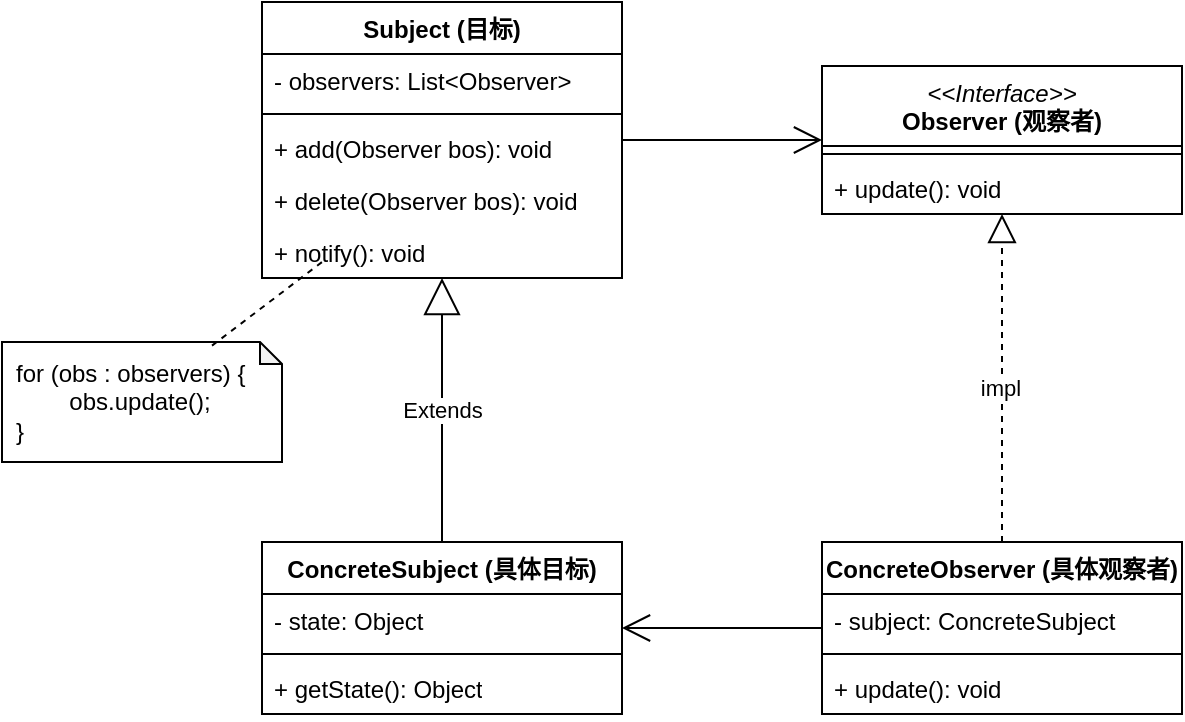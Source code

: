 <mxfile version="24.0.5" type="github">
  <diagram name="第 1 页" id="2BgWzdpls95ciU2XflqQ">
    <mxGraphModel dx="1554" dy="831" grid="1" gridSize="10" guides="1" tooltips="1" connect="1" arrows="1" fold="1" page="1" pageScale="1" pageWidth="827" pageHeight="1169" math="0" shadow="0">
      <root>
        <mxCell id="0" />
        <mxCell id="1" parent="0" />
        <mxCell id="061i2ZvZw6jcnUKHWj4o-1" value="Subject (目标)" style="swimlane;fontStyle=1;align=center;verticalAlign=top;childLayout=stackLayout;horizontal=1;startSize=26;horizontalStack=0;resizeParent=1;resizeParentMax=0;resizeLast=0;collapsible=1;marginBottom=0;whiteSpace=wrap;html=1;" parent="1" vertex="1">
          <mxGeometry x="160" y="140" width="180" height="138" as="geometry">
            <mxRectangle x="260" y="170" width="100" height="30" as="alternateBounds" />
          </mxGeometry>
        </mxCell>
        <mxCell id="061i2ZvZw6jcnUKHWj4o-14" value="- observers: List&amp;lt;Observer&amp;gt;" style="text;strokeColor=none;fillColor=none;align=left;verticalAlign=top;spacingLeft=4;spacingRight=4;overflow=hidden;rotatable=0;points=[[0,0.5],[1,0.5]];portConstraint=eastwest;whiteSpace=wrap;html=1;" parent="061i2ZvZw6jcnUKHWj4o-1" vertex="1">
          <mxGeometry y="26" width="180" height="26" as="geometry" />
        </mxCell>
        <mxCell id="061i2ZvZw6jcnUKHWj4o-3" value="" style="line;strokeWidth=1;fillColor=none;align=left;verticalAlign=middle;spacingTop=-1;spacingLeft=3;spacingRight=3;rotatable=0;labelPosition=right;points=[];portConstraint=eastwest;strokeColor=inherit;" parent="061i2ZvZw6jcnUKHWj4o-1" vertex="1">
          <mxGeometry y="52" width="180" height="8" as="geometry" />
        </mxCell>
        <mxCell id="061i2ZvZw6jcnUKHWj4o-7" value="+ add(Observer bos): void" style="text;strokeColor=none;fillColor=none;align=left;verticalAlign=top;spacingLeft=4;spacingRight=4;overflow=hidden;rotatable=0;points=[[0,0.5],[1,0.5]];portConstraint=eastwest;whiteSpace=wrap;html=1;" parent="061i2ZvZw6jcnUKHWj4o-1" vertex="1">
          <mxGeometry y="60" width="180" height="26" as="geometry" />
        </mxCell>
        <mxCell id="061i2ZvZw6jcnUKHWj4o-9" value="+ delete(Observer bos): void" style="text;strokeColor=none;fillColor=none;align=left;verticalAlign=top;spacingLeft=4;spacingRight=4;overflow=hidden;rotatable=0;points=[[0,0.5],[1,0.5]];portConstraint=eastwest;whiteSpace=wrap;html=1;" parent="061i2ZvZw6jcnUKHWj4o-1" vertex="1">
          <mxGeometry y="86" width="180" height="26" as="geometry" />
        </mxCell>
        <mxCell id="061i2ZvZw6jcnUKHWj4o-10" value="+ notify(): void" style="text;strokeColor=none;fillColor=none;align=left;verticalAlign=top;spacingLeft=4;spacingRight=4;overflow=hidden;rotatable=0;points=[[0,0.5],[1,0.5]];portConstraint=eastwest;whiteSpace=wrap;html=1;" parent="061i2ZvZw6jcnUKHWj4o-1" vertex="1">
          <mxGeometry y="112" width="180" height="26" as="geometry" />
        </mxCell>
        <mxCell id="061i2ZvZw6jcnUKHWj4o-11" value="ConcreteSubject (具体目标)" style="swimlane;fontStyle=1;align=center;verticalAlign=top;childLayout=stackLayout;horizontal=1;startSize=26;horizontalStack=0;resizeParent=1;resizeParentMax=0;resizeLast=0;collapsible=1;marginBottom=0;whiteSpace=wrap;html=1;" parent="1" vertex="1">
          <mxGeometry x="160" y="410" width="180" height="86" as="geometry" />
        </mxCell>
        <mxCell id="061i2ZvZw6jcnUKHWj4o-12" value="-&lt;span style=&quot;background-color: initial;&quot;&gt;&amp;nbsp;state: Object&lt;/span&gt;" style="text;strokeColor=none;fillColor=none;align=left;verticalAlign=top;spacingLeft=4;spacingRight=4;overflow=hidden;rotatable=0;points=[[0,0.5],[1,0.5]];portConstraint=eastwest;whiteSpace=wrap;html=1;" parent="061i2ZvZw6jcnUKHWj4o-11" vertex="1">
          <mxGeometry y="26" width="180" height="26" as="geometry" />
        </mxCell>
        <mxCell id="061i2ZvZw6jcnUKHWj4o-13" value="" style="line;strokeWidth=1;fillColor=none;align=left;verticalAlign=middle;spacingTop=-1;spacingLeft=3;spacingRight=3;rotatable=0;labelPosition=right;points=[];portConstraint=eastwest;strokeColor=inherit;" parent="061i2ZvZw6jcnUKHWj4o-11" vertex="1">
          <mxGeometry y="52" width="180" height="8" as="geometry" />
        </mxCell>
        <mxCell id="061i2ZvZw6jcnUKHWj4o-16" value="+ getState(): Object" style="text;strokeColor=none;fillColor=none;align=left;verticalAlign=top;spacingLeft=4;spacingRight=4;overflow=hidden;rotatable=0;points=[[0,0.5],[1,0.5]];portConstraint=eastwest;whiteSpace=wrap;html=1;" parent="061i2ZvZw6jcnUKHWj4o-11" vertex="1">
          <mxGeometry y="60" width="180" height="26" as="geometry" />
        </mxCell>
        <mxCell id="0AiCKHE5h7Yup-aDcP__-1" value="&lt;div&gt;&lt;i style=&quot;font-weight: 400;&quot;&gt;&amp;lt;&amp;lt;Interface&amp;gt;&amp;gt;&lt;/i&gt;&lt;br&gt;&lt;/div&gt;Observer (观察者&lt;span style=&quot;background-color: initial;&quot;&gt;)&lt;/span&gt;" style="swimlane;fontStyle=1;align=center;verticalAlign=top;childLayout=stackLayout;horizontal=1;startSize=40;horizontalStack=0;resizeParent=1;resizeParentMax=0;resizeLast=0;collapsible=1;marginBottom=0;whiteSpace=wrap;html=1;" vertex="1" parent="1">
          <mxGeometry x="440" y="172" width="180" height="74" as="geometry" />
        </mxCell>
        <mxCell id="0AiCKHE5h7Yup-aDcP__-3" value="" style="line;strokeWidth=1;fillColor=none;align=left;verticalAlign=middle;spacingTop=-1;spacingLeft=3;spacingRight=3;rotatable=0;labelPosition=right;points=[];portConstraint=eastwest;strokeColor=inherit;" vertex="1" parent="0AiCKHE5h7Yup-aDcP__-1">
          <mxGeometry y="40" width="180" height="8" as="geometry" />
        </mxCell>
        <mxCell id="0AiCKHE5h7Yup-aDcP__-4" value="+ update(): void" style="text;strokeColor=none;fillColor=none;align=left;verticalAlign=top;spacingLeft=4;spacingRight=4;overflow=hidden;rotatable=0;points=[[0,0.5],[1,0.5]];portConstraint=eastwest;whiteSpace=wrap;html=1;" vertex="1" parent="0AiCKHE5h7Yup-aDcP__-1">
          <mxGeometry y="48" width="180" height="26" as="geometry" />
        </mxCell>
        <mxCell id="0AiCKHE5h7Yup-aDcP__-5" value="ConcreteObserver (具体观察者&lt;span style=&quot;background-color: initial;&quot;&gt;)&lt;/span&gt;" style="swimlane;fontStyle=1;align=center;verticalAlign=top;childLayout=stackLayout;horizontal=1;startSize=26;horizontalStack=0;resizeParent=1;resizeParentMax=0;resizeLast=0;collapsible=1;marginBottom=0;whiteSpace=wrap;html=1;" vertex="1" parent="1">
          <mxGeometry x="440" y="410" width="180" height="86" as="geometry" />
        </mxCell>
        <mxCell id="0AiCKHE5h7Yup-aDcP__-7" value="- subject: ConcreteSubject" style="text;strokeColor=none;fillColor=none;align=left;verticalAlign=top;spacingLeft=4;spacingRight=4;overflow=hidden;rotatable=0;points=[[0,0.5],[1,0.5]];portConstraint=eastwest;whiteSpace=wrap;html=1;" vertex="1" parent="0AiCKHE5h7Yup-aDcP__-5">
          <mxGeometry y="26" width="180" height="26" as="geometry" />
        </mxCell>
        <mxCell id="0AiCKHE5h7Yup-aDcP__-6" value="" style="line;strokeWidth=1;fillColor=none;align=left;verticalAlign=middle;spacingTop=-1;spacingLeft=3;spacingRight=3;rotatable=0;labelPosition=right;points=[];portConstraint=eastwest;strokeColor=inherit;" vertex="1" parent="0AiCKHE5h7Yup-aDcP__-5">
          <mxGeometry y="52" width="180" height="8" as="geometry" />
        </mxCell>
        <mxCell id="0AiCKHE5h7Yup-aDcP__-10" value="+ update(): void" style="text;strokeColor=none;fillColor=none;align=left;verticalAlign=top;spacingLeft=4;spacingRight=4;overflow=hidden;rotatable=0;points=[[0,0.5],[1,0.5]];portConstraint=eastwest;whiteSpace=wrap;html=1;" vertex="1" parent="0AiCKHE5h7Yup-aDcP__-5">
          <mxGeometry y="60" width="180" height="26" as="geometry" />
        </mxCell>
        <mxCell id="0AiCKHE5h7Yup-aDcP__-13" value="for (obs : observers) {&lt;div&gt;&lt;span style=&quot;white-space: pre;&quot;&gt;&#x9;&lt;/span&gt;obs.update();&lt;br&gt;&lt;div&gt;}&lt;/div&gt;&lt;/div&gt;" style="shape=note;whiteSpace=wrap;html=1;backgroundOutline=1;darkOpacity=0.05;size=11;align=left;spacingLeft=5;spacingRight=5;" vertex="1" parent="1">
          <mxGeometry x="30" y="310" width="140" height="60" as="geometry" />
        </mxCell>
        <mxCell id="0AiCKHE5h7Yup-aDcP__-14" value="" style="endArrow=none;dashed=1;html=1;rounded=0;exitX=0.75;exitY=0.03;exitDx=0;exitDy=0;exitPerimeter=0;entryX=0.167;entryY=0.692;entryDx=0;entryDy=0;entryPerimeter=0;" edge="1" parent="1" source="0AiCKHE5h7Yup-aDcP__-13" target="061i2ZvZw6jcnUKHWj4o-10">
          <mxGeometry width="50" height="50" relative="1" as="geometry">
            <mxPoint x="90" y="278" as="sourcePoint" />
            <mxPoint x="140" y="228" as="targetPoint" />
          </mxGeometry>
        </mxCell>
        <mxCell id="0AiCKHE5h7Yup-aDcP__-17" value="Extends" style="endArrow=block;endSize=16;endFill=0;html=1;rounded=0;" edge="1" parent="1" source="061i2ZvZw6jcnUKHWj4o-11" target="061i2ZvZw6jcnUKHWj4o-1">
          <mxGeometry width="160" relative="1" as="geometry">
            <mxPoint x="350" y="330" as="sourcePoint" />
            <mxPoint x="510" y="330" as="targetPoint" />
          </mxGeometry>
        </mxCell>
        <mxCell id="0AiCKHE5h7Yup-aDcP__-19" value="" style="endArrow=open;endFill=1;endSize=12;html=1;rounded=0;" edge="1" parent="1" source="061i2ZvZw6jcnUKHWj4o-1" target="0AiCKHE5h7Yup-aDcP__-1">
          <mxGeometry width="160" relative="1" as="geometry">
            <mxPoint x="350" y="330" as="sourcePoint" />
            <mxPoint x="510" y="330" as="targetPoint" />
          </mxGeometry>
        </mxCell>
        <mxCell id="0AiCKHE5h7Yup-aDcP__-20" value="" style="endArrow=open;endFill=1;endSize=12;html=1;rounded=0;" edge="1" parent="1" source="0AiCKHE5h7Yup-aDcP__-5" target="061i2ZvZw6jcnUKHWj4o-11">
          <mxGeometry width="160" relative="1" as="geometry">
            <mxPoint x="300" y="550" as="sourcePoint" />
            <mxPoint x="460" y="550" as="targetPoint" />
          </mxGeometry>
        </mxCell>
        <mxCell id="0AiCKHE5h7Yup-aDcP__-22" value="" style="endArrow=block;dashed=1;endFill=0;endSize=12;html=1;rounded=0;" edge="1" parent="1" source="0AiCKHE5h7Yup-aDcP__-5" target="0AiCKHE5h7Yup-aDcP__-1">
          <mxGeometry width="160" relative="1" as="geometry">
            <mxPoint x="350" y="330" as="sourcePoint" />
            <mxPoint x="510" y="330" as="targetPoint" />
          </mxGeometry>
        </mxCell>
        <mxCell id="0AiCKHE5h7Yup-aDcP__-24" value="impl" style="edgeLabel;html=1;align=center;verticalAlign=middle;resizable=0;points=[];" vertex="1" connectable="0" parent="0AiCKHE5h7Yup-aDcP__-22">
          <mxGeometry x="-0.054" y="1" relative="1" as="geometry">
            <mxPoint as="offset" />
          </mxGeometry>
        </mxCell>
      </root>
    </mxGraphModel>
  </diagram>
</mxfile>
